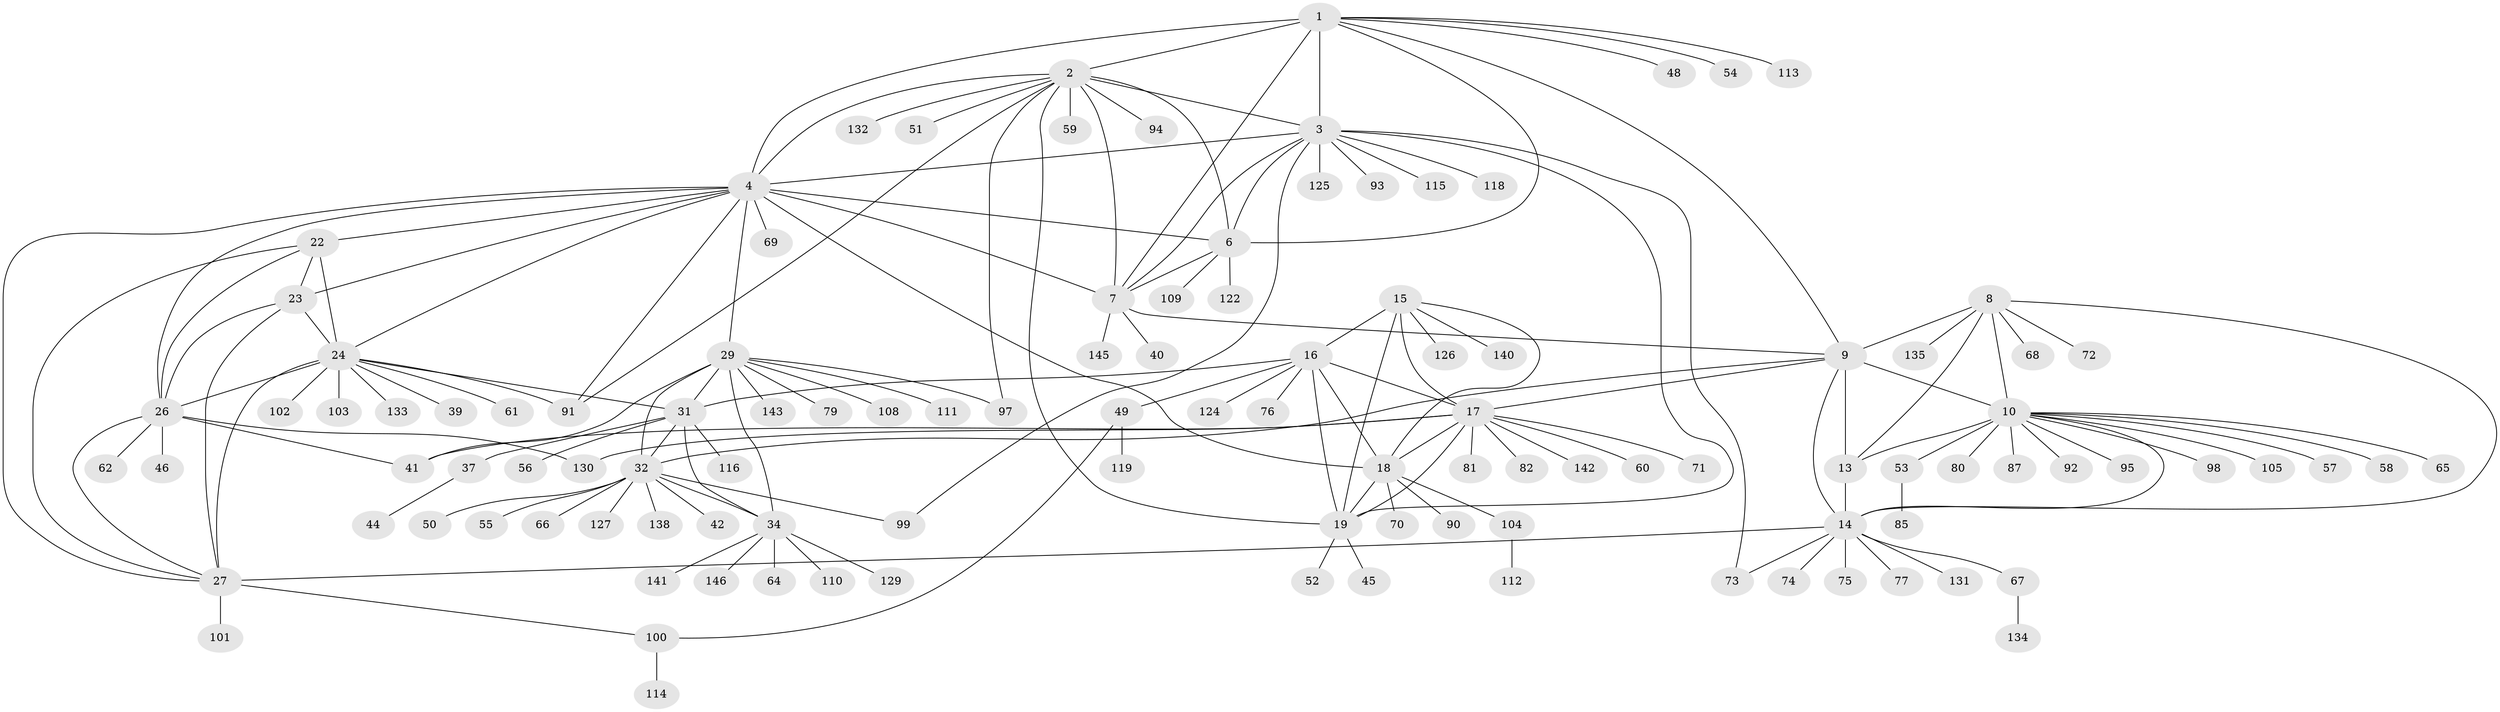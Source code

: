 // original degree distribution, {7: 0.04794520547945205, 13: 0.02054794520547945, 11: 0.02054794520547945, 10: 0.0684931506849315, 9: 0.0410958904109589, 8: 0.0136986301369863, 12: 0.00684931506849315, 14: 0.00684931506849315, 6: 0.0136986301369863, 1: 0.5753424657534246, 3: 0.03424657534246575, 2: 0.14383561643835616, 4: 0.00684931506849315}
// Generated by graph-tools (version 1.1) at 2025/42/03/06/25 10:42:12]
// undirected, 113 vertices, 164 edges
graph export_dot {
graph [start="1"]
  node [color=gray90,style=filled];
  1 [super="+5"];
  2 [super="+38"];
  3 [super="+47"];
  4 [super="+25"];
  6 [super="+84"];
  7 [super="+123"];
  8 [super="+78"];
  9 [super="+12"];
  10 [super="+11"];
  13 [super="+106"];
  14 [super="+117"];
  15 [super="+139"];
  16 [super="+36"];
  17 [super="+21"];
  18 [super="+63"];
  19 [super="+20"];
  22 [super="+96"];
  23;
  24 [super="+28"];
  26 [super="+86"];
  27 [super="+88"];
  29 [super="+30"];
  31 [super="+33"];
  32 [super="+35"];
  34 [super="+43"];
  37 [super="+83"];
  39 [super="+137"];
  40;
  41;
  42 [super="+120"];
  44;
  45;
  46;
  48;
  49;
  50;
  51;
  52;
  53;
  54 [super="+89"];
  55;
  56;
  57;
  58;
  59;
  60;
  61;
  62;
  64;
  65;
  66;
  67;
  68 [super="+121"];
  69;
  70;
  71;
  72;
  73 [super="+136"];
  74;
  75;
  76;
  77 [super="+128"];
  79;
  80;
  81;
  82;
  85;
  87;
  90;
  91 [super="+144"];
  92;
  93;
  94 [super="+107"];
  95;
  97;
  98;
  99;
  100;
  101;
  102;
  103;
  104;
  105;
  108;
  109;
  110;
  111;
  112;
  113;
  114;
  115;
  116;
  118;
  119;
  122;
  124;
  125;
  126;
  127;
  129;
  130;
  131;
  132;
  133;
  134;
  135;
  138;
  140;
  141;
  142;
  143;
  145;
  146;
  1 -- 2 [weight=2];
  1 -- 3 [weight=2];
  1 -- 4 [weight=2];
  1 -- 6 [weight=2];
  1 -- 7 [weight=2];
  1 -- 9;
  1 -- 48;
  1 -- 113;
  1 -- 54;
  2 -- 3;
  2 -- 4;
  2 -- 6;
  2 -- 7;
  2 -- 19;
  2 -- 51;
  2 -- 59;
  2 -- 94;
  2 -- 97;
  2 -- 132;
  2 -- 91;
  3 -- 4;
  3 -- 6;
  3 -- 7;
  3 -- 73;
  3 -- 93;
  3 -- 99;
  3 -- 118;
  3 -- 19;
  3 -- 115;
  3 -- 125;
  4 -- 6;
  4 -- 7;
  4 -- 69;
  4 -- 91;
  4 -- 29;
  4 -- 18;
  4 -- 22;
  4 -- 23;
  4 -- 24 [weight=2];
  4 -- 26;
  4 -- 27;
  6 -- 7;
  6 -- 109;
  6 -- 122;
  7 -- 40;
  7 -- 145;
  7 -- 9;
  8 -- 9 [weight=2];
  8 -- 10 [weight=2];
  8 -- 13;
  8 -- 14;
  8 -- 68;
  8 -- 72;
  8 -- 135;
  9 -- 10 [weight=4];
  9 -- 13 [weight=2];
  9 -- 14 [weight=2];
  9 -- 17;
  9 -- 32;
  10 -- 13 [weight=2];
  10 -- 14 [weight=2];
  10 -- 53;
  10 -- 65;
  10 -- 95;
  10 -- 98;
  10 -- 105;
  10 -- 80;
  10 -- 87;
  10 -- 57;
  10 -- 58;
  10 -- 92;
  13 -- 14;
  14 -- 27;
  14 -- 67;
  14 -- 74;
  14 -- 75;
  14 -- 77;
  14 -- 131;
  14 -- 73;
  15 -- 16;
  15 -- 17 [weight=2];
  15 -- 18;
  15 -- 19 [weight=2];
  15 -- 126;
  15 -- 140;
  16 -- 17 [weight=2];
  16 -- 18;
  16 -- 19 [weight=2];
  16 -- 31;
  16 -- 49;
  16 -- 76;
  16 -- 124;
  17 -- 18 [weight=2];
  17 -- 19 [weight=4];
  17 -- 71;
  17 -- 130;
  17 -- 41;
  17 -- 142;
  17 -- 81;
  17 -- 82;
  17 -- 60;
  18 -- 19 [weight=2];
  18 -- 70;
  18 -- 90;
  18 -- 104;
  19 -- 45;
  19 -- 52;
  22 -- 23;
  22 -- 24 [weight=2];
  22 -- 26;
  22 -- 27;
  23 -- 24 [weight=2];
  23 -- 26;
  23 -- 27;
  24 -- 26 [weight=2];
  24 -- 27 [weight=2];
  24 -- 31;
  24 -- 39;
  24 -- 61;
  24 -- 133;
  24 -- 102;
  24 -- 103;
  24 -- 91;
  26 -- 27;
  26 -- 46;
  26 -- 62;
  26 -- 130;
  26 -- 41;
  27 -- 100;
  27 -- 101;
  29 -- 31 [weight=4];
  29 -- 32 [weight=4];
  29 -- 34 [weight=2];
  29 -- 97;
  29 -- 41;
  29 -- 108;
  29 -- 79;
  29 -- 111;
  29 -- 143;
  31 -- 32 [weight=4];
  31 -- 34 [weight=2];
  31 -- 37;
  31 -- 56;
  31 -- 116;
  32 -- 34 [weight=2];
  32 -- 55;
  32 -- 66;
  32 -- 127;
  32 -- 138;
  32 -- 99;
  32 -- 42;
  32 -- 50;
  34 -- 64;
  34 -- 110;
  34 -- 129;
  34 -- 141;
  34 -- 146;
  37 -- 44;
  49 -- 100;
  49 -- 119;
  53 -- 85;
  67 -- 134;
  100 -- 114;
  104 -- 112;
}

